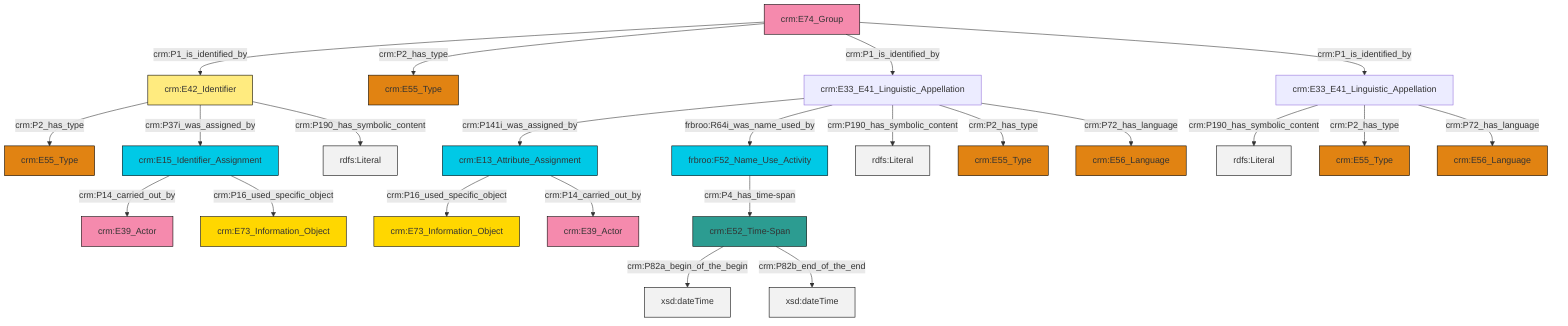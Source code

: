 graph TD
classDef Literal fill:#f2f2f2,stroke:#000000;
classDef CRM_Entity fill:#FFFFFF,stroke:#000000;
classDef Temporal_Entity fill:#00C9E6, stroke:#000000;
classDef Type fill:#E18312, stroke:#000000;
classDef Time-Span fill:#2C9C91, stroke:#000000;
classDef Appellation fill:#FFEB7F, stroke:#000000;
classDef Place fill:#008836, stroke:#000000;
classDef Persistent_Item fill:#B266B2, stroke:#000000;
classDef Conceptual_Object fill:#FFD700, stroke:#000000;
classDef Physical_Thing fill:#D2B48C, stroke:#000000;
classDef Actor fill:#f58aad, stroke:#000000;
classDef PC_Classes fill:#4ce600, stroke:#000000;
classDef Multi fill:#cccccc,stroke:#000000;

2["crm:E13_Attribute_Assignment"]:::Temporal_Entity -->|crm:P16_used_specific_object| 3["crm:E73_Information_Object"]:::Conceptual_Object
6["crm:E33_E41_Linguistic_Appellation"]:::Default -->|crm:P190_has_symbolic_content| 7[rdfs:Literal]:::Literal
8["crm:E33_E41_Linguistic_Appellation"]:::Default -->|crm:P141i_was_assigned_by| 2["crm:E13_Attribute_Assignment"]:::Temporal_Entity
2["crm:E13_Attribute_Assignment"]:::Temporal_Entity -->|crm:P14_carried_out_by| 9["crm:E39_Actor"]:::Actor
12["frbroo:F52_Name_Use_Activity"]:::Temporal_Entity -->|crm:P4_has_time-span| 13["crm:E52_Time-Span"]:::Time-Span
14["crm:E74_Group"]:::Actor -->|crm:P1_is_identified_by| 15["crm:E42_Identifier"]:::Appellation
8["crm:E33_E41_Linguistic_Appellation"]:::Default -->|frbroo:R64i_was_name_used_by| 12["frbroo:F52_Name_Use_Activity"]:::Temporal_Entity
14["crm:E74_Group"]:::Actor -->|crm:P2_has_type| 21["crm:E55_Type"]:::Type
15["crm:E42_Identifier"]:::Appellation -->|crm:P2_has_type| 0["crm:E55_Type"]:::Type
14["crm:E74_Group"]:::Actor -->|crm:P1_is_identified_by| 8["crm:E33_E41_Linguistic_Appellation"]:::Default
8["crm:E33_E41_Linguistic_Appellation"]:::Default -->|crm:P190_has_symbolic_content| 24[rdfs:Literal]:::Literal
8["crm:E33_E41_Linguistic_Appellation"]:::Default -->|crm:P2_has_type| 19["crm:E55_Type"]:::Type
22["crm:E15_Identifier_Assignment"]:::Temporal_Entity -->|crm:P14_carried_out_by| 29["crm:E39_Actor"]:::Actor
15["crm:E42_Identifier"]:::Appellation -->|crm:P37i_was_assigned_by| 22["crm:E15_Identifier_Assignment"]:::Temporal_Entity
6["crm:E33_E41_Linguistic_Appellation"]:::Default -->|crm:P2_has_type| 4["crm:E55_Type"]:::Type
13["crm:E52_Time-Span"]:::Time-Span -->|crm:P82a_begin_of_the_begin| 33[xsd:dateTime]:::Literal
22["crm:E15_Identifier_Assignment"]:::Temporal_Entity -->|crm:P16_used_specific_object| 34["crm:E73_Information_Object"]:::Conceptual_Object
6["crm:E33_E41_Linguistic_Appellation"]:::Default -->|crm:P72_has_language| 17["crm:E56_Language"]:::Type
8["crm:E33_E41_Linguistic_Appellation"]:::Default -->|crm:P72_has_language| 36["crm:E56_Language"]:::Type
14["crm:E74_Group"]:::Actor -->|crm:P1_is_identified_by| 6["crm:E33_E41_Linguistic_Appellation"]:::Default
13["crm:E52_Time-Span"]:::Time-Span -->|crm:P82b_end_of_the_end| 40[xsd:dateTime]:::Literal
15["crm:E42_Identifier"]:::Appellation -->|crm:P190_has_symbolic_content| 41[rdfs:Literal]:::Literal
